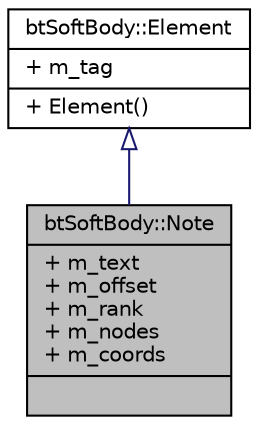 digraph G
{
  edge [fontname="Helvetica",fontsize="10",labelfontname="Helvetica",labelfontsize="10"];
  node [fontname="Helvetica",fontsize="10",shape=record];
  Node1 [label="{btSoftBody::Note\n|+ m_text\l+ m_offset\l+ m_rank\l+ m_nodes\l+ m_coords\l|}",height=0.2,width=0.4,color="black", fillcolor="grey75", style="filled" fontcolor="black"];
  Node2 -> Node1 [dir=back,color="midnightblue",fontsize="10",style="solid",arrowtail="empty",fontname="Helvetica"];
  Node2 [label="{btSoftBody::Element\n|+ m_tag\l|+ Element()\l}",height=0.2,width=0.4,color="black", fillcolor="white", style="filled",URL="$d5/dc1/structbtSoftBody_1_1Element.html"];
}
